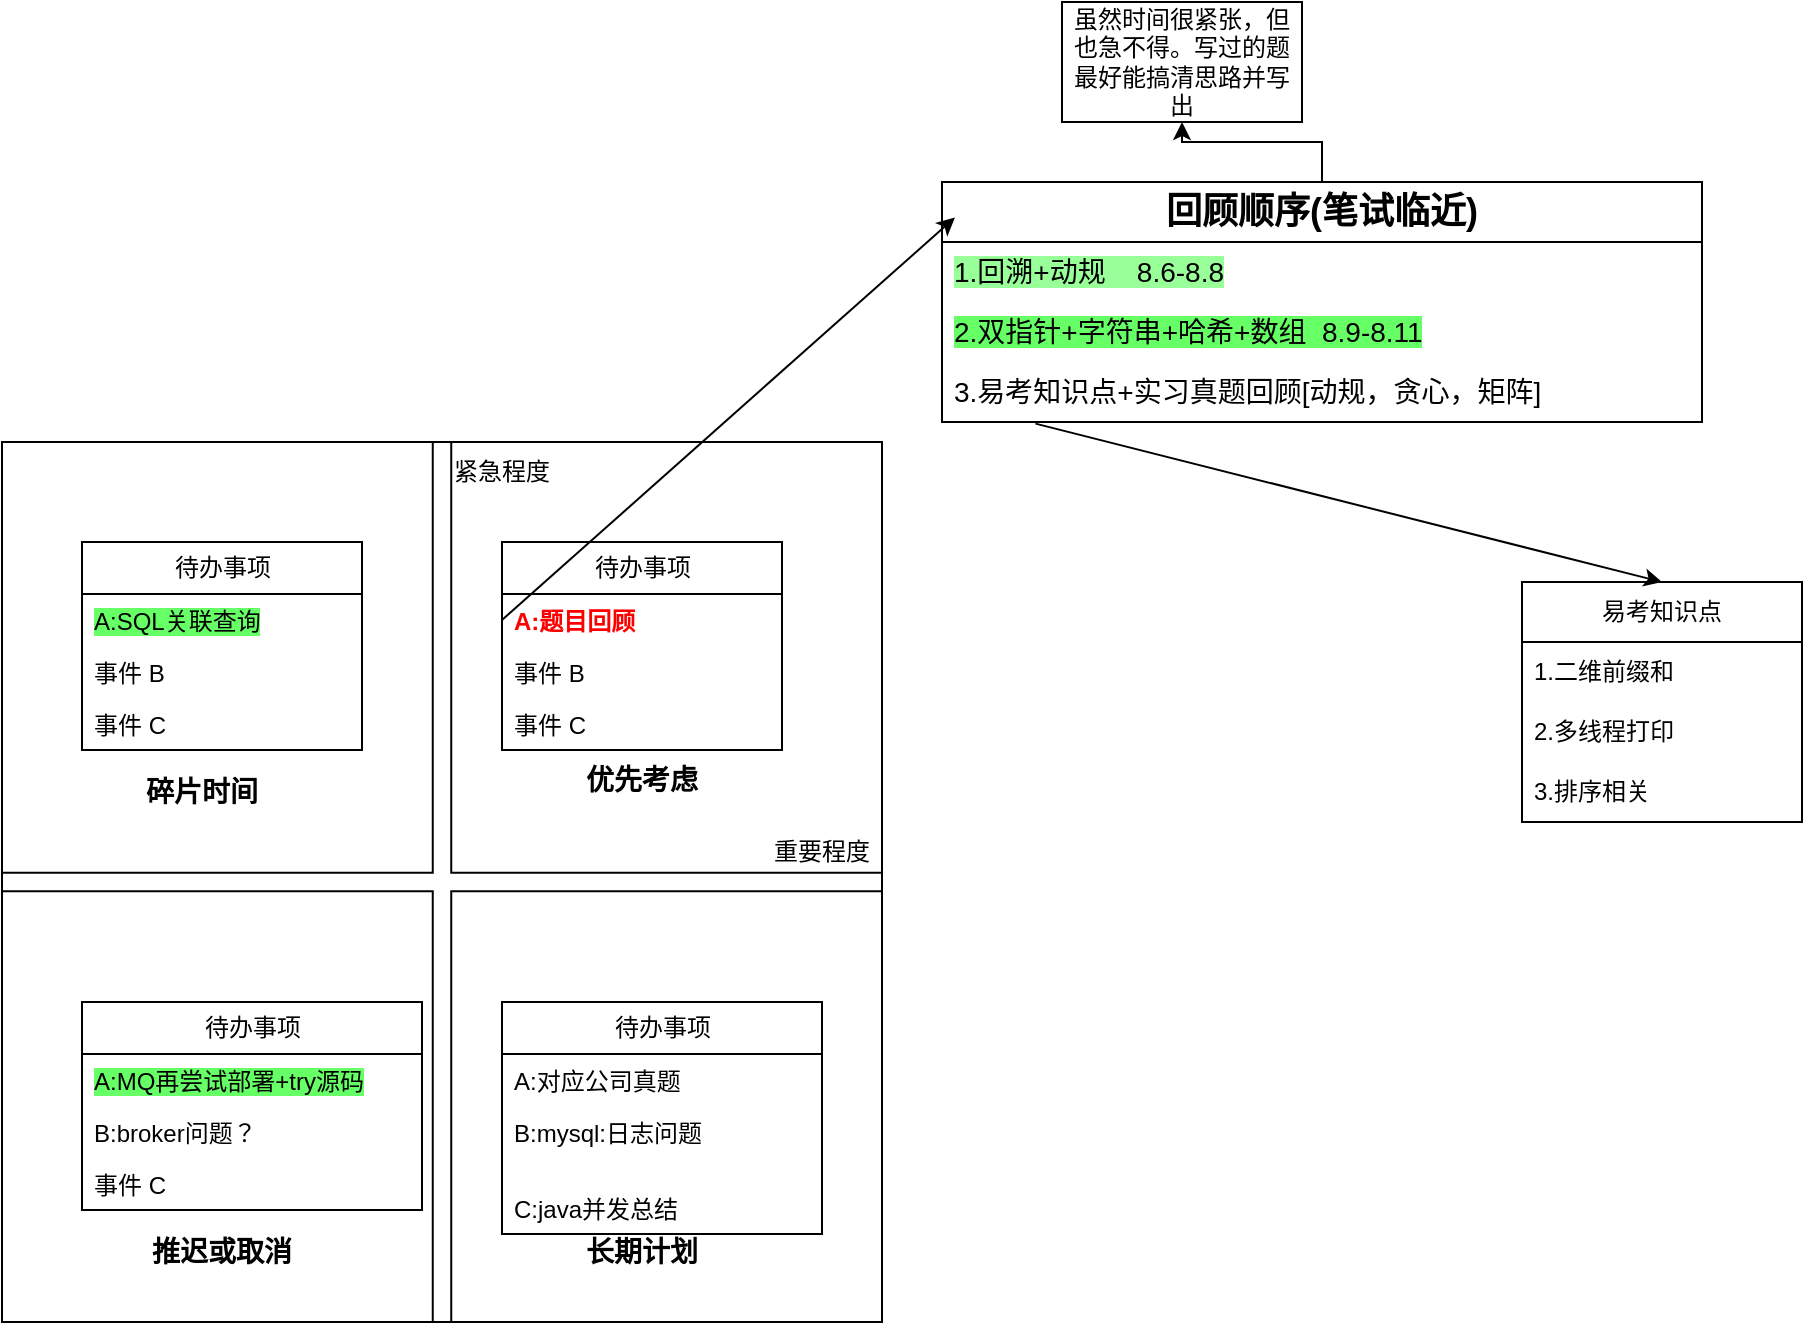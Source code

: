<mxfile version="24.7.6">
  <diagram name="第 1 页" id="YK-qXCLHNTOcD6AwveKs">
    <mxGraphModel dx="1290" dy="1710" grid="1" gridSize="10" guides="1" tooltips="1" connect="1" arrows="1" fold="1" page="1" pageScale="1" pageWidth="827" pageHeight="1169" math="0" shadow="0">
      <root>
        <mxCell id="0" />
        <mxCell id="1" parent="0" />
        <mxCell id="bkFay2kI30OozLdDtkdy-1" value="" style="whiteSpace=wrap;html=1;aspect=fixed;movable=0;resizable=0;rotatable=0;deletable=0;editable=0;locked=1;connectable=0;" parent="1" vertex="1">
          <mxGeometry x="150" y="70" width="440" height="440" as="geometry" />
        </mxCell>
        <mxCell id="bkFay2kI30OozLdDtkdy-2" value="" style="shape=cross;whiteSpace=wrap;html=1;size=0.021;movable=0;resizable=0;rotatable=0;deletable=0;editable=0;locked=1;connectable=0;" parent="1" vertex="1">
          <mxGeometry x="150" y="70" width="440" height="440" as="geometry" />
        </mxCell>
        <mxCell id="bkFay2kI30OozLdDtkdy-16" value="重要程度" style="text;html=1;align=center;verticalAlign=middle;whiteSpace=wrap;rounded=0;movable=0;resizable=0;rotatable=0;deletable=0;editable=0;locked=1;connectable=0;" parent="1" vertex="1">
          <mxGeometry x="530" y="260" width="60" height="30" as="geometry" />
        </mxCell>
        <mxCell id="bkFay2kI30OozLdDtkdy-17" value="紧急程度" style="text;html=1;align=center;verticalAlign=middle;whiteSpace=wrap;rounded=0;movable=0;resizable=0;rotatable=0;deletable=0;editable=0;locked=1;connectable=0;" parent="1" vertex="1">
          <mxGeometry x="370" y="70" width="60" height="30" as="geometry" />
        </mxCell>
        <mxCell id="bkFay2kI30OozLdDtkdy-18" value="待办事项" style="swimlane;fontStyle=0;childLayout=stackLayout;horizontal=1;startSize=26;fillColor=none;horizontalStack=0;resizeParent=1;resizeParentMax=0;resizeLast=0;collapsible=1;marginBottom=0;html=1;" parent="1" vertex="1">
          <mxGeometry x="400" y="120" width="140" height="104" as="geometry" />
        </mxCell>
        <mxCell id="bkFay2kI30OozLdDtkdy-19" value="&lt;font color=&quot;#ff0000&quot;&gt;&lt;b&gt;A:题目回顾&lt;/b&gt;&lt;/font&gt;" style="text;strokeColor=none;fillColor=none;align=left;verticalAlign=top;spacingLeft=4;spacingRight=4;overflow=hidden;rotatable=0;points=[[0,0.5],[1,0.5]];portConstraint=eastwest;whiteSpace=wrap;html=1;" parent="bkFay2kI30OozLdDtkdy-18" vertex="1">
          <mxGeometry y="26" width="140" height="26" as="geometry" />
        </mxCell>
        <mxCell id="bkFay2kI30OozLdDtkdy-20" value="事件 B" style="text;strokeColor=none;fillColor=none;align=left;verticalAlign=top;spacingLeft=4;spacingRight=4;overflow=hidden;rotatable=0;points=[[0,0.5],[1,0.5]];portConstraint=eastwest;whiteSpace=wrap;html=1;" parent="bkFay2kI30OozLdDtkdy-18" vertex="1">
          <mxGeometry y="52" width="140" height="26" as="geometry" />
        </mxCell>
        <mxCell id="bkFay2kI30OozLdDtkdy-21" value="事件 C" style="text;strokeColor=none;fillColor=none;align=left;verticalAlign=top;spacingLeft=4;spacingRight=4;overflow=hidden;rotatable=0;points=[[0,0.5],[1,0.5]];portConstraint=eastwest;whiteSpace=wrap;html=1;" parent="bkFay2kI30OozLdDtkdy-18" vertex="1">
          <mxGeometry y="78" width="140" height="26" as="geometry" />
        </mxCell>
        <mxCell id="bkFay2kI30OozLdDtkdy-26" value="待办事项" style="swimlane;fontStyle=0;childLayout=stackLayout;horizontal=1;startSize=26;fillColor=none;horizontalStack=0;resizeParent=1;resizeParentMax=0;resizeLast=0;collapsible=1;marginBottom=0;html=1;" parent="1" vertex="1">
          <mxGeometry x="190" y="120" width="140" height="104" as="geometry" />
        </mxCell>
        <mxCell id="bkFay2kI30OozLdDtkdy-27" value="&lt;span style=&quot;background-color: rgb(102, 255, 102);&quot;&gt;A:SQL关联查询&lt;/span&gt;" style="text;strokeColor=none;fillColor=none;align=left;verticalAlign=top;spacingLeft=4;spacingRight=4;overflow=hidden;rotatable=0;points=[[0,0.5],[1,0.5]];portConstraint=eastwest;whiteSpace=wrap;html=1;" parent="bkFay2kI30OozLdDtkdy-26" vertex="1">
          <mxGeometry y="26" width="140" height="26" as="geometry" />
        </mxCell>
        <mxCell id="bkFay2kI30OozLdDtkdy-28" value="事件 B" style="text;strokeColor=none;fillColor=none;align=left;verticalAlign=top;spacingLeft=4;spacingRight=4;overflow=hidden;rotatable=0;points=[[0,0.5],[1,0.5]];portConstraint=eastwest;whiteSpace=wrap;html=1;" parent="bkFay2kI30OozLdDtkdy-26" vertex="1">
          <mxGeometry y="52" width="140" height="26" as="geometry" />
        </mxCell>
        <mxCell id="bkFay2kI30OozLdDtkdy-29" value="事件 C" style="text;strokeColor=none;fillColor=none;align=left;verticalAlign=top;spacingLeft=4;spacingRight=4;overflow=hidden;rotatable=0;points=[[0,0.5],[1,0.5]];portConstraint=eastwest;whiteSpace=wrap;html=1;" parent="bkFay2kI30OozLdDtkdy-26" vertex="1">
          <mxGeometry y="78" width="140" height="26" as="geometry" />
        </mxCell>
        <mxCell id="bkFay2kI30OozLdDtkdy-30" value="待办事项" style="swimlane;fontStyle=0;childLayout=stackLayout;horizontal=1;startSize=26;fillColor=none;horizontalStack=0;resizeParent=1;resizeParentMax=0;resizeLast=0;collapsible=1;marginBottom=0;html=1;" parent="1" vertex="1">
          <mxGeometry x="400" y="350" width="160" height="116" as="geometry" />
        </mxCell>
        <mxCell id="bkFay2kI30OozLdDtkdy-31" value="A:对应公司真题" style="text;strokeColor=none;fillColor=none;align=left;verticalAlign=top;spacingLeft=4;spacingRight=4;overflow=hidden;rotatable=0;points=[[0,0.5],[1,0.5]];portConstraint=eastwest;whiteSpace=wrap;html=1;" parent="bkFay2kI30OozLdDtkdy-30" vertex="1">
          <mxGeometry y="26" width="160" height="26" as="geometry" />
        </mxCell>
        <mxCell id="bkFay2kI30OozLdDtkdy-32" value="B:mysql:日志问题" style="text;strokeColor=none;fillColor=none;align=left;verticalAlign=top;spacingLeft=4;spacingRight=4;overflow=hidden;rotatable=0;points=[[0,0.5],[1,0.5]];portConstraint=eastwest;whiteSpace=wrap;html=1;" parent="bkFay2kI30OozLdDtkdy-30" vertex="1">
          <mxGeometry y="52" width="160" height="38" as="geometry" />
        </mxCell>
        <mxCell id="bkFay2kI30OozLdDtkdy-33" value="C:java并发总结" style="text;strokeColor=none;fillColor=none;align=left;verticalAlign=top;spacingLeft=4;spacingRight=4;overflow=hidden;rotatable=0;points=[[0,0.5],[1,0.5]];portConstraint=eastwest;whiteSpace=wrap;html=1;" parent="bkFay2kI30OozLdDtkdy-30" vertex="1">
          <mxGeometry y="90" width="160" height="26" as="geometry" />
        </mxCell>
        <mxCell id="bkFay2kI30OozLdDtkdy-34" value="待办事项" style="swimlane;fontStyle=0;childLayout=stackLayout;horizontal=1;startSize=26;fillColor=none;horizontalStack=0;resizeParent=1;resizeParentMax=0;resizeLast=0;collapsible=1;marginBottom=0;html=1;" parent="1" vertex="1">
          <mxGeometry x="190" y="350" width="170" height="104" as="geometry" />
        </mxCell>
        <mxCell id="bkFay2kI30OozLdDtkdy-35" value="&lt;span style=&quot;background-color: rgb(102, 255, 102);&quot;&gt;A:MQ再尝试部署+try源码&lt;/span&gt;" style="text;strokeColor=none;fillColor=none;align=left;verticalAlign=top;spacingLeft=4;spacingRight=4;overflow=hidden;rotatable=0;points=[[0,0.5],[1,0.5]];portConstraint=eastwest;whiteSpace=wrap;html=1;" parent="bkFay2kI30OozLdDtkdy-34" vertex="1">
          <mxGeometry y="26" width="170" height="26" as="geometry" />
        </mxCell>
        <mxCell id="bkFay2kI30OozLdDtkdy-36" value="B:broker问题？" style="text;strokeColor=none;fillColor=none;align=left;verticalAlign=top;spacingLeft=4;spacingRight=4;overflow=hidden;rotatable=0;points=[[0,0.5],[1,0.5]];portConstraint=eastwest;whiteSpace=wrap;html=1;" parent="bkFay2kI30OozLdDtkdy-34" vertex="1">
          <mxGeometry y="52" width="170" height="26" as="geometry" />
        </mxCell>
        <mxCell id="bkFay2kI30OozLdDtkdy-37" value="事件 C" style="text;strokeColor=none;fillColor=none;align=left;verticalAlign=top;spacingLeft=4;spacingRight=4;overflow=hidden;rotatable=0;points=[[0,0.5],[1,0.5]];portConstraint=eastwest;whiteSpace=wrap;html=1;" parent="bkFay2kI30OozLdDtkdy-34" vertex="1">
          <mxGeometry y="78" width="170" height="26" as="geometry" />
        </mxCell>
        <mxCell id="bkFay2kI30OozLdDtkdy-40" value="&lt;b&gt;&lt;font style=&quot;font-size: 14px;&quot;&gt;优先考虑&lt;/font&gt;&lt;/b&gt;" style="text;html=1;align=center;verticalAlign=middle;whiteSpace=wrap;rounded=0;" parent="1" vertex="1">
          <mxGeometry x="440" y="224" width="60" height="30" as="geometry" />
        </mxCell>
        <mxCell id="bkFay2kI30OozLdDtkdy-42" value="&lt;b&gt;&lt;font style=&quot;font-size: 14px;&quot;&gt;长期计划&lt;/font&gt;&lt;/b&gt;" style="text;html=1;align=center;verticalAlign=middle;whiteSpace=wrap;rounded=0;" parent="1" vertex="1">
          <mxGeometry x="440" y="460" width="60" height="30" as="geometry" />
        </mxCell>
        <mxCell id="bkFay2kI30OozLdDtkdy-43" value="&lt;b&gt;&lt;font style=&quot;font-size: 14px;&quot;&gt;推迟或取消&lt;/font&gt;&lt;/b&gt;" style="text;html=1;align=center;verticalAlign=middle;whiteSpace=wrap;rounded=0;" parent="1" vertex="1">
          <mxGeometry x="220" y="460" width="80" height="30" as="geometry" />
        </mxCell>
        <mxCell id="bkFay2kI30OozLdDtkdy-44" value="&lt;b&gt;&lt;font style=&quot;font-size: 14px;&quot;&gt;碎片时间&lt;/font&gt;&lt;/b&gt;" style="text;html=1;align=center;verticalAlign=middle;whiteSpace=wrap;rounded=0;" parent="1" vertex="1">
          <mxGeometry x="220" y="230" width="60" height="30" as="geometry" />
        </mxCell>
        <mxCell id="3yx9cLgcqGGMEBAz-jJ8-8" value="" style="edgeStyle=orthogonalEdgeStyle;rounded=0;orthogonalLoop=1;jettySize=auto;html=1;" parent="1" source="AVO1VHC4pjN46dpbJwkv-1" target="3yx9cLgcqGGMEBAz-jJ8-7" edge="1">
          <mxGeometry relative="1" as="geometry" />
        </mxCell>
        <mxCell id="AVO1VHC4pjN46dpbJwkv-1" value="&lt;h2&gt;回顾顺序(笔试临近)&lt;/h2&gt;" style="swimlane;fontStyle=0;childLayout=stackLayout;horizontal=1;startSize=30;horizontalStack=0;resizeParent=1;resizeParentMax=0;resizeLast=0;collapsible=1;marginBottom=0;whiteSpace=wrap;html=1;" parent="1" vertex="1">
          <mxGeometry x="620" y="-60" width="380" height="120" as="geometry" />
        </mxCell>
        <mxCell id="AVO1VHC4pjN46dpbJwkv-2" value="&lt;font style=&quot;font-size: 14px; background-color: rgb(153, 255, 153);&quot;&gt;1.回溯+动规&amp;nbsp; &amp;nbsp; 8.6-8.8&lt;/font&gt;" style="text;strokeColor=none;fillColor=none;align=left;verticalAlign=middle;spacingLeft=4;spacingRight=4;overflow=hidden;points=[[0,0.5],[1,0.5]];portConstraint=eastwest;rotatable=0;whiteSpace=wrap;html=1;" parent="AVO1VHC4pjN46dpbJwkv-1" vertex="1">
          <mxGeometry y="30" width="380" height="30" as="geometry" />
        </mxCell>
        <mxCell id="AVO1VHC4pjN46dpbJwkv-3" value="&lt;font style=&quot;font-size: 14px; background-color: rgb(102, 255, 102);&quot;&gt;2.双指针+字符串+哈希+数组&amp;nbsp; 8.9-8.11&lt;/font&gt;" style="text;strokeColor=none;fillColor=none;align=left;verticalAlign=middle;spacingLeft=4;spacingRight=4;overflow=hidden;points=[[0,0.5],[1,0.5]];portConstraint=eastwest;rotatable=0;whiteSpace=wrap;html=1;" parent="AVO1VHC4pjN46dpbJwkv-1" vertex="1">
          <mxGeometry y="60" width="380" height="30" as="geometry" />
        </mxCell>
        <mxCell id="AVO1VHC4pjN46dpbJwkv-4" value="&lt;span style=&quot;font-size: 14px;&quot;&gt;3.易考知识点+实习真题回顾[动规，贪心，矩阵]&lt;/span&gt;" style="text;strokeColor=none;fillColor=none;align=left;verticalAlign=middle;spacingLeft=4;spacingRight=4;overflow=hidden;points=[[0,0.5],[1,0.5]];portConstraint=eastwest;rotatable=0;whiteSpace=wrap;html=1;" parent="AVO1VHC4pjN46dpbJwkv-1" vertex="1">
          <mxGeometry y="90" width="380" height="30" as="geometry" />
        </mxCell>
        <mxCell id="AVO1VHC4pjN46dpbJwkv-5" value="" style="endArrow=classic;html=1;rounded=0;entryX=0.017;entryY=0.148;entryDx=0;entryDy=0;entryPerimeter=0;exitX=0;exitY=0.5;exitDx=0;exitDy=0;" parent="1" source="bkFay2kI30OozLdDtkdy-19" target="AVO1VHC4pjN46dpbJwkv-1" edge="1">
          <mxGeometry width="50" height="50" relative="1" as="geometry">
            <mxPoint x="620" y="180" as="sourcePoint" />
            <mxPoint x="670" y="130" as="targetPoint" />
          </mxGeometry>
        </mxCell>
        <mxCell id="3yx9cLgcqGGMEBAz-jJ8-7" value="虽然时间很紧张，但也急不得。写过的题最好能搞清思路并写出" style="whiteSpace=wrap;html=1;fontStyle=0;startSize=30;" parent="1" vertex="1">
          <mxGeometry x="680" y="-150" width="120" height="60" as="geometry" />
        </mxCell>
        <mxCell id="CCw6WcgagwE9yDNql_Bf-1" value="易考知识点" style="swimlane;fontStyle=0;childLayout=stackLayout;horizontal=1;startSize=30;horizontalStack=0;resizeParent=1;resizeParentMax=0;resizeLast=0;collapsible=1;marginBottom=0;whiteSpace=wrap;html=1;" vertex="1" parent="1">
          <mxGeometry x="910" y="140" width="140" height="120" as="geometry" />
        </mxCell>
        <mxCell id="CCw6WcgagwE9yDNql_Bf-2" value="1.二维前缀和" style="text;strokeColor=none;fillColor=none;align=left;verticalAlign=middle;spacingLeft=4;spacingRight=4;overflow=hidden;points=[[0,0.5],[1,0.5]];portConstraint=eastwest;rotatable=0;whiteSpace=wrap;html=1;" vertex="1" parent="CCw6WcgagwE9yDNql_Bf-1">
          <mxGeometry y="30" width="140" height="30" as="geometry" />
        </mxCell>
        <mxCell id="CCw6WcgagwE9yDNql_Bf-3" value="2.多线程打印" style="text;strokeColor=none;fillColor=none;align=left;verticalAlign=middle;spacingLeft=4;spacingRight=4;overflow=hidden;points=[[0,0.5],[1,0.5]];portConstraint=eastwest;rotatable=0;whiteSpace=wrap;html=1;" vertex="1" parent="CCw6WcgagwE9yDNql_Bf-1">
          <mxGeometry y="60" width="140" height="30" as="geometry" />
        </mxCell>
        <mxCell id="CCw6WcgagwE9yDNql_Bf-4" value="3.排序相关" style="text;strokeColor=none;fillColor=none;align=left;verticalAlign=middle;spacingLeft=4;spacingRight=4;overflow=hidden;points=[[0,0.5],[1,0.5]];portConstraint=eastwest;rotatable=0;whiteSpace=wrap;html=1;" vertex="1" parent="CCw6WcgagwE9yDNql_Bf-1">
          <mxGeometry y="90" width="140" height="30" as="geometry" />
        </mxCell>
        <mxCell id="CCw6WcgagwE9yDNql_Bf-5" value="" style="endArrow=classic;html=1;rounded=0;exitX=0.123;exitY=1.027;exitDx=0;exitDy=0;exitPerimeter=0;entryX=0.5;entryY=0;entryDx=0;entryDy=0;" edge="1" parent="1" source="AVO1VHC4pjN46dpbJwkv-4" target="CCw6WcgagwE9yDNql_Bf-1">
          <mxGeometry width="50" height="50" relative="1" as="geometry">
            <mxPoint x="680" y="150" as="sourcePoint" />
            <mxPoint x="730" y="100" as="targetPoint" />
          </mxGeometry>
        </mxCell>
      </root>
    </mxGraphModel>
  </diagram>
</mxfile>
